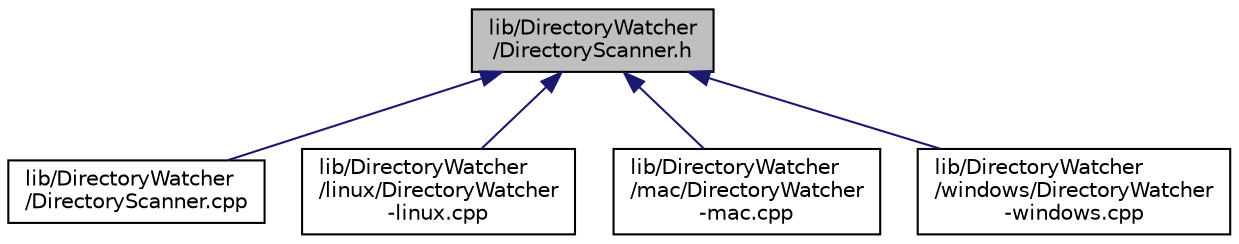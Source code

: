 digraph "lib/DirectoryWatcher/DirectoryScanner.h"
{
 // LATEX_PDF_SIZE
  bgcolor="transparent";
  edge [fontname="Helvetica",fontsize="10",labelfontname="Helvetica",labelfontsize="10"];
  node [fontname="Helvetica",fontsize="10",shape=record];
  Node1 [label="lib/DirectoryWatcher\l/DirectoryScanner.h",height=0.2,width=0.4,color="black", fillcolor="grey75", style="filled", fontcolor="black",tooltip=" "];
  Node1 -> Node2 [dir="back",color="midnightblue",fontsize="10",style="solid",fontname="Helvetica"];
  Node2 [label="lib/DirectoryWatcher\l/DirectoryScanner.cpp",height=0.2,width=0.4,color="black",URL="$DirectoryScanner_8cpp.html",tooltip=" "];
  Node1 -> Node3 [dir="back",color="midnightblue",fontsize="10",style="solid",fontname="Helvetica"];
  Node3 [label="lib/DirectoryWatcher\l/linux/DirectoryWatcher\l-linux.cpp",height=0.2,width=0.4,color="black",URL="$DirectoryWatcher-linux_8cpp.html",tooltip=" "];
  Node1 -> Node4 [dir="back",color="midnightblue",fontsize="10",style="solid",fontname="Helvetica"];
  Node4 [label="lib/DirectoryWatcher\l/mac/DirectoryWatcher\l-mac.cpp",height=0.2,width=0.4,color="black",URL="$DirectoryWatcher-mac_8cpp.html",tooltip=" "];
  Node1 -> Node5 [dir="back",color="midnightblue",fontsize="10",style="solid",fontname="Helvetica"];
  Node5 [label="lib/DirectoryWatcher\l/windows/DirectoryWatcher\l-windows.cpp",height=0.2,width=0.4,color="black",URL="$DirectoryWatcher-windows_8cpp.html",tooltip=" "];
}
